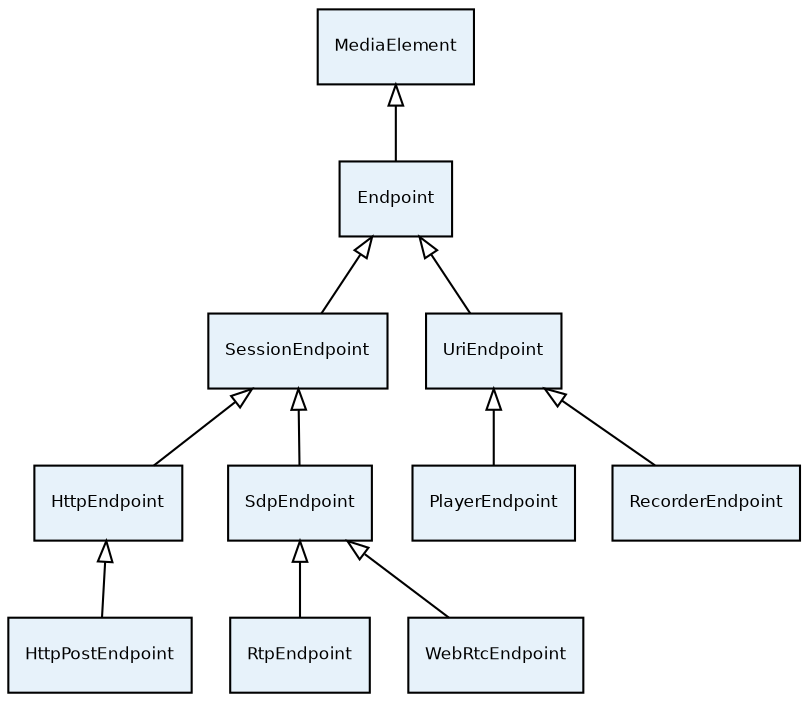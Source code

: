digraph endpoints {
  bgcolor = "transparent";
  fontname = "Bitstream Vera Sans";
  fontsize = 8;
  size = "12,8";

  node [
    fillcolor = "#E7F2FA";
    fontname = "Bitstream Vera Sans";
    fontsize = 8;
    shape = "record";
    style = "filled";
  ]

  edge [
    arrowtail = "empty";
    dir = "back";
    fontname = "Bitstream Vera Sans";
    fontsize = 8;
  ]

  "MediaElement" -> "Endpoint";
  "Endpoint" -> "SessionEndpoint";
  "Endpoint" -> "UriEndpoint";

  "SessionEndpoint" -> "HttpEndpoint";
  "SessionEndpoint" -> "SdpEndpoint";

  "HttpEndpoint" -> "HttpPostEndpoint";

  "SdpEndpoint" -> "RtpEndpoint";
  "SdpEndpoint" -> "WebRtcEndpoint";

  "UriEndpoint" -> "PlayerEndpoint";
  "UriEndpoint" -> "RecorderEndpoint";
}
